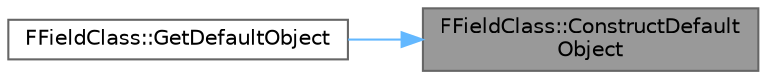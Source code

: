 digraph "FFieldClass::ConstructDefaultObject"
{
 // INTERACTIVE_SVG=YES
 // LATEX_PDF_SIZE
  bgcolor="transparent";
  edge [fontname=Helvetica,fontsize=10,labelfontname=Helvetica,labelfontsize=10];
  node [fontname=Helvetica,fontsize=10,shape=box,height=0.2,width=0.4];
  rankdir="RL";
  Node1 [id="Node000001",label="FFieldClass::ConstructDefault\lObject",height=0.2,width=0.4,color="gray40", fillcolor="grey60", style="filled", fontcolor="black",tooltip="Creates a default object instance of this class."];
  Node1 -> Node2 [id="edge1_Node000001_Node000002",dir="back",color="steelblue1",style="solid",tooltip=" "];
  Node2 [id="Node000002",label="FFieldClass::GetDefaultObject",height=0.2,width=0.4,color="grey40", fillcolor="white", style="filled",URL="$de/dc5/classFFieldClass.html#a930564c8a538454e3d6e8294d87135e8",tooltip=" "];
}
